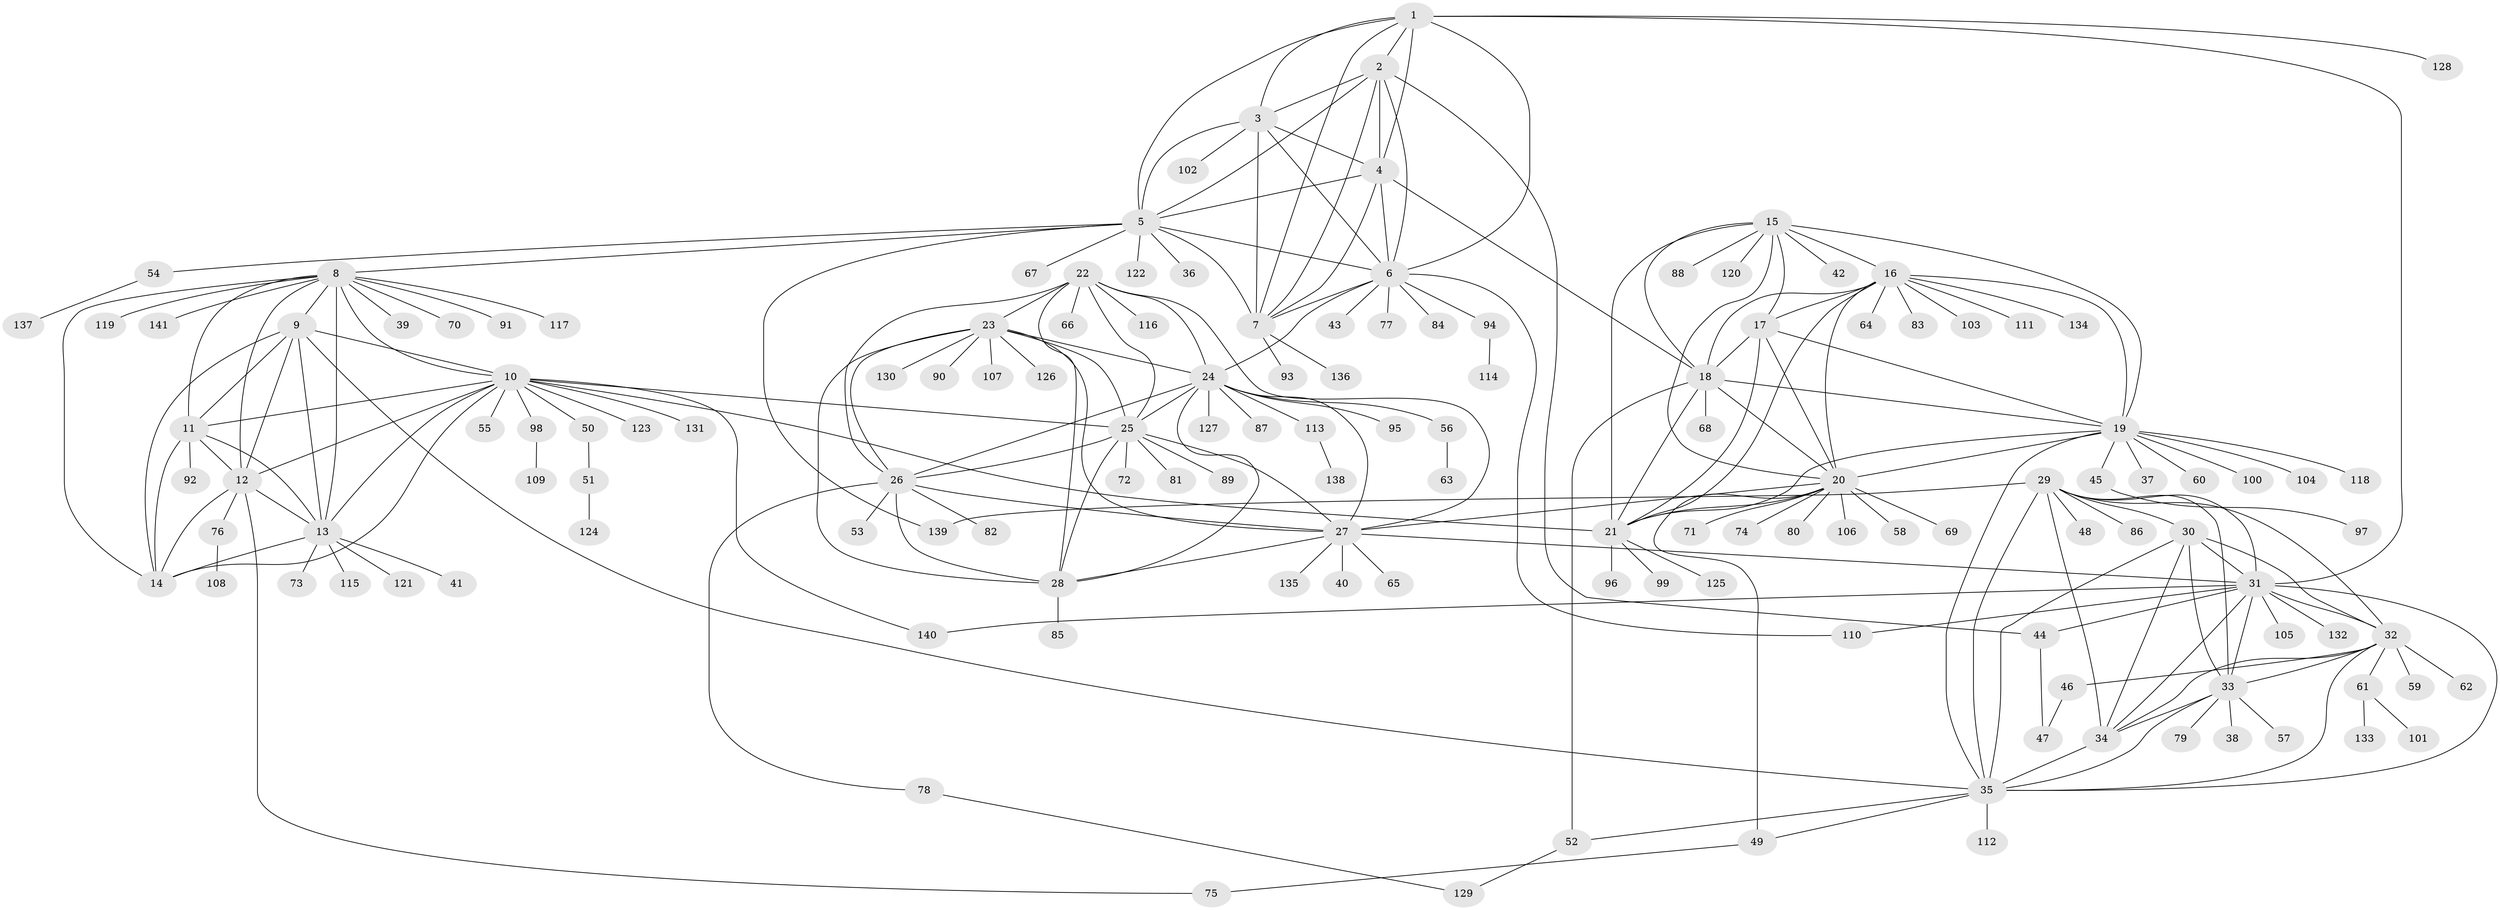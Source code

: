 // coarse degree distribution, {6: 0.023809523809523808, 5: 0.047619047619047616, 4: 0.023809523809523808, 2: 0.047619047619047616, 1: 0.7142857142857143, 8: 0.09523809523809523, 9: 0.047619047619047616}
// Generated by graph-tools (version 1.1) at 2025/58/03/04/25 21:58:07]
// undirected, 141 vertices, 230 edges
graph export_dot {
graph [start="1"]
  node [color=gray90,style=filled];
  1;
  2;
  3;
  4;
  5;
  6;
  7;
  8;
  9;
  10;
  11;
  12;
  13;
  14;
  15;
  16;
  17;
  18;
  19;
  20;
  21;
  22;
  23;
  24;
  25;
  26;
  27;
  28;
  29;
  30;
  31;
  32;
  33;
  34;
  35;
  36;
  37;
  38;
  39;
  40;
  41;
  42;
  43;
  44;
  45;
  46;
  47;
  48;
  49;
  50;
  51;
  52;
  53;
  54;
  55;
  56;
  57;
  58;
  59;
  60;
  61;
  62;
  63;
  64;
  65;
  66;
  67;
  68;
  69;
  70;
  71;
  72;
  73;
  74;
  75;
  76;
  77;
  78;
  79;
  80;
  81;
  82;
  83;
  84;
  85;
  86;
  87;
  88;
  89;
  90;
  91;
  92;
  93;
  94;
  95;
  96;
  97;
  98;
  99;
  100;
  101;
  102;
  103;
  104;
  105;
  106;
  107;
  108;
  109;
  110;
  111;
  112;
  113;
  114;
  115;
  116;
  117;
  118;
  119;
  120;
  121;
  122;
  123;
  124;
  125;
  126;
  127;
  128;
  129;
  130;
  131;
  132;
  133;
  134;
  135;
  136;
  137;
  138;
  139;
  140;
  141;
  1 -- 2;
  1 -- 3;
  1 -- 4;
  1 -- 5;
  1 -- 6;
  1 -- 7;
  1 -- 31;
  1 -- 128;
  2 -- 3;
  2 -- 4;
  2 -- 5;
  2 -- 6;
  2 -- 7;
  2 -- 44;
  3 -- 4;
  3 -- 5;
  3 -- 6;
  3 -- 7;
  3 -- 102;
  4 -- 5;
  4 -- 6;
  4 -- 7;
  4 -- 18;
  5 -- 6;
  5 -- 7;
  5 -- 8;
  5 -- 36;
  5 -- 54;
  5 -- 67;
  5 -- 122;
  5 -- 139;
  6 -- 7;
  6 -- 24;
  6 -- 43;
  6 -- 77;
  6 -- 84;
  6 -- 94;
  6 -- 110;
  7 -- 93;
  7 -- 136;
  8 -- 9;
  8 -- 10;
  8 -- 11;
  8 -- 12;
  8 -- 13;
  8 -- 14;
  8 -- 39;
  8 -- 70;
  8 -- 91;
  8 -- 117;
  8 -- 119;
  8 -- 141;
  9 -- 10;
  9 -- 11;
  9 -- 12;
  9 -- 13;
  9 -- 14;
  9 -- 35;
  10 -- 11;
  10 -- 12;
  10 -- 13;
  10 -- 14;
  10 -- 21;
  10 -- 25;
  10 -- 50;
  10 -- 55;
  10 -- 98;
  10 -- 123;
  10 -- 131;
  10 -- 140;
  11 -- 12;
  11 -- 13;
  11 -- 14;
  11 -- 92;
  12 -- 13;
  12 -- 14;
  12 -- 75;
  12 -- 76;
  13 -- 14;
  13 -- 41;
  13 -- 73;
  13 -- 115;
  13 -- 121;
  15 -- 16;
  15 -- 17;
  15 -- 18;
  15 -- 19;
  15 -- 20;
  15 -- 21;
  15 -- 42;
  15 -- 88;
  15 -- 120;
  16 -- 17;
  16 -- 18;
  16 -- 19;
  16 -- 20;
  16 -- 21;
  16 -- 64;
  16 -- 83;
  16 -- 103;
  16 -- 111;
  16 -- 134;
  17 -- 18;
  17 -- 19;
  17 -- 20;
  17 -- 21;
  18 -- 19;
  18 -- 20;
  18 -- 21;
  18 -- 52;
  18 -- 68;
  19 -- 20;
  19 -- 21;
  19 -- 35;
  19 -- 37;
  19 -- 45;
  19 -- 60;
  19 -- 100;
  19 -- 104;
  19 -- 118;
  20 -- 21;
  20 -- 27;
  20 -- 49;
  20 -- 58;
  20 -- 69;
  20 -- 71;
  20 -- 74;
  20 -- 80;
  20 -- 106;
  21 -- 96;
  21 -- 99;
  21 -- 125;
  22 -- 23;
  22 -- 24;
  22 -- 25;
  22 -- 26;
  22 -- 27;
  22 -- 28;
  22 -- 66;
  22 -- 116;
  23 -- 24;
  23 -- 25;
  23 -- 26;
  23 -- 27;
  23 -- 28;
  23 -- 90;
  23 -- 107;
  23 -- 126;
  23 -- 130;
  24 -- 25;
  24 -- 26;
  24 -- 27;
  24 -- 28;
  24 -- 56;
  24 -- 87;
  24 -- 95;
  24 -- 113;
  24 -- 127;
  25 -- 26;
  25 -- 27;
  25 -- 28;
  25 -- 72;
  25 -- 81;
  25 -- 89;
  26 -- 27;
  26 -- 28;
  26 -- 53;
  26 -- 78;
  26 -- 82;
  27 -- 28;
  27 -- 31;
  27 -- 40;
  27 -- 65;
  27 -- 135;
  28 -- 85;
  29 -- 30;
  29 -- 31;
  29 -- 32;
  29 -- 33;
  29 -- 34;
  29 -- 35;
  29 -- 48;
  29 -- 86;
  29 -- 139;
  30 -- 31;
  30 -- 32;
  30 -- 33;
  30 -- 34;
  30 -- 35;
  31 -- 32;
  31 -- 33;
  31 -- 34;
  31 -- 35;
  31 -- 44;
  31 -- 105;
  31 -- 110;
  31 -- 132;
  31 -- 140;
  32 -- 33;
  32 -- 34;
  32 -- 35;
  32 -- 46;
  32 -- 59;
  32 -- 61;
  32 -- 62;
  33 -- 34;
  33 -- 35;
  33 -- 38;
  33 -- 57;
  33 -- 79;
  34 -- 35;
  35 -- 49;
  35 -- 52;
  35 -- 112;
  44 -- 47;
  45 -- 97;
  46 -- 47;
  49 -- 75;
  50 -- 51;
  51 -- 124;
  52 -- 129;
  54 -- 137;
  56 -- 63;
  61 -- 101;
  61 -- 133;
  76 -- 108;
  78 -- 129;
  94 -- 114;
  98 -- 109;
  113 -- 138;
}
